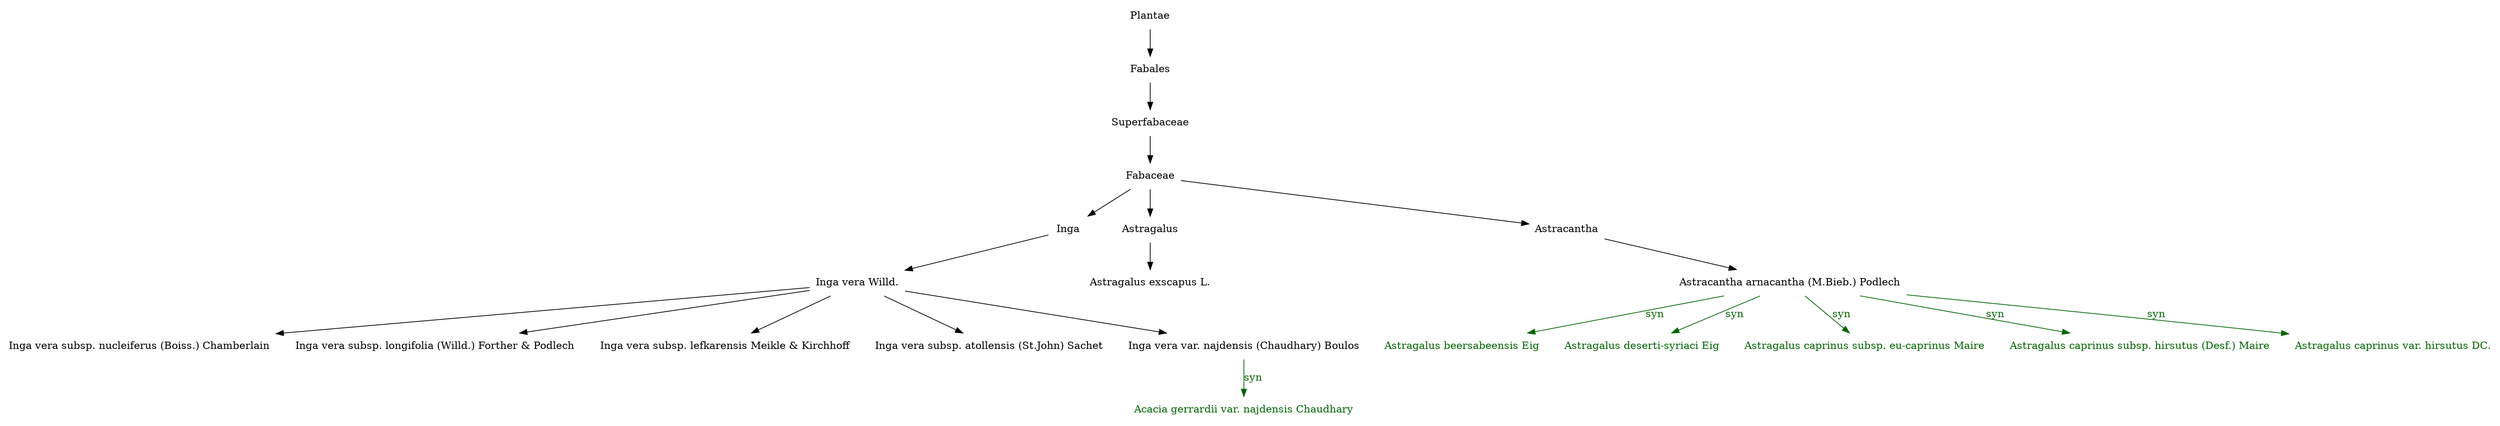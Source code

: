 digraph G {
  node [shape=plaintext]

  n14  [label="Plantae"]
  n14 -> n15
  n15  [label="Fabales"]
  n15 -> n16
  n16  [label="Superfabaceae"]
  n16 -> n17
  n17  [label="Fabaceae"]
  n17 -> n18
  n17 -> n20
  n17 -> n19
  n19  [label="Astracantha"]
  n19 -> n1
  n1  [label="Astracantha arnacantha (M.Bieb.) Podlech"]
  n13  [label="Astragalus beersabeensis Eig", fontcolor=darkgreen]
  n1 -> n13  [color=darkgreen, fontcolor=darkgreen, label=syn]
  n12  [label="Astragalus deserti-syriaci Eig", fontcolor=darkgreen]
  n1 -> n12  [color=darkgreen, fontcolor=darkgreen, label=syn]
  n10  [label="Astragalus caprinus subsp. eu-caprinus Maire", fontcolor=darkgreen]
  n1 -> n10  [color=darkgreen, fontcolor=darkgreen, label=syn]
  n9  [label="Astragalus caprinus subsp. hirsutus (Desf.) Maire", fontcolor=darkgreen]
  n1 -> n9  [color=darkgreen, fontcolor=darkgreen, label=syn]
  n11  [label="Astragalus caprinus var. hirsutus DC.", fontcolor=darkgreen]
  n1 -> n11  [color=darkgreen, fontcolor=darkgreen, label=syn]
  n20  [label="Astragalus"]
  n20 -> n2
  n2  [label="Astragalus exscapus L."]
  n18  [label="Inga"]
  n18 -> n0
  n0  [label="Inga vera Willd."]
  n0 -> n7
  n0 -> n6
  n0 -> n5
  n0 -> n4
  n0 -> n3
  n4  [label="Inga vera subsp. atollensis (St.John) Sachet"]
  n5  [label="Inga vera subsp. lefkarensis Meikle & Kirchhoff"]
  n6  [label="Inga vera subsp. longifolia (Willd.) Forther & Podlech"]
  n7  [label="Inga vera subsp. nucleiferus (Boiss.) Chamberlain"]
  n3  [label="Inga vera var. najdensis (Chaudhary) Boulos"]
  n8  [label="Acacia gerrardii var. najdensis Chaudhary", fontcolor=darkgreen]
  n3 -> n8  [color=darkgreen, fontcolor=darkgreen, label=syn]
}
